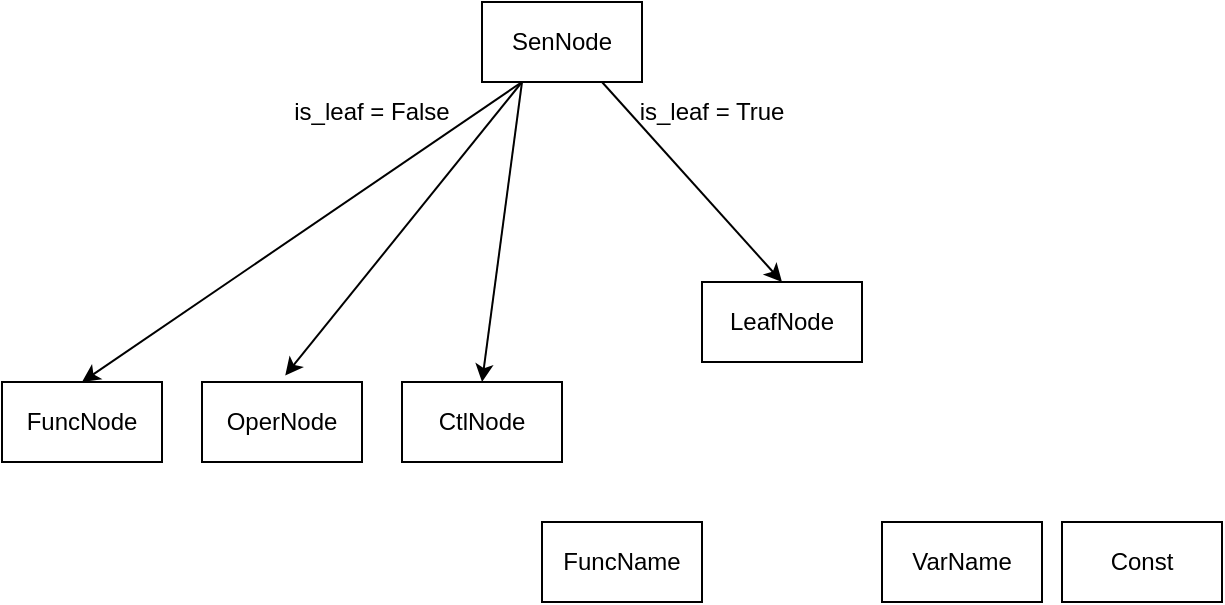 <mxfile version="21.2.8" type="device">
  <diagram name="第 1 页" id="lyBMwj2S9ce015SFmobW">
    <mxGraphModel dx="819" dy="482" grid="1" gridSize="10" guides="1" tooltips="1" connect="1" arrows="1" fold="1" page="1" pageScale="1" pageWidth="827" pageHeight="1169" math="0" shadow="0">
      <root>
        <mxCell id="0" />
        <mxCell id="1" parent="0" />
        <mxCell id="5b-Zpfnu2wC6w1r81WSX-1" value="SenNode" style="rounded=0;whiteSpace=wrap;html=1;" vertex="1" parent="1">
          <mxGeometry x="390" y="260" width="80" height="40" as="geometry" />
        </mxCell>
        <mxCell id="5b-Zpfnu2wC6w1r81WSX-2" value="LeafNode" style="rounded=0;whiteSpace=wrap;html=1;" vertex="1" parent="1">
          <mxGeometry x="500" y="400" width="80" height="40" as="geometry" />
        </mxCell>
        <mxCell id="5b-Zpfnu2wC6w1r81WSX-3" value="CtlNode" style="rounded=0;whiteSpace=wrap;html=1;" vertex="1" parent="1">
          <mxGeometry x="350" y="450" width="80" height="40" as="geometry" />
        </mxCell>
        <mxCell id="5b-Zpfnu2wC6w1r81WSX-4" value="" style="endArrow=classic;html=1;rounded=0;entryX=0.5;entryY=0;entryDx=0;entryDy=0;exitX=0.75;exitY=1;exitDx=0;exitDy=0;" edge="1" parent="1" source="5b-Zpfnu2wC6w1r81WSX-1" target="5b-Zpfnu2wC6w1r81WSX-2">
          <mxGeometry width="50" height="50" relative="1" as="geometry">
            <mxPoint x="480" y="420" as="sourcePoint" />
            <mxPoint x="530" y="370" as="targetPoint" />
          </mxGeometry>
        </mxCell>
        <mxCell id="5b-Zpfnu2wC6w1r81WSX-5" value="" style="endArrow=classic;html=1;rounded=0;entryX=0.5;entryY=0;entryDx=0;entryDy=0;exitX=0.25;exitY=1;exitDx=0;exitDy=0;" edge="1" parent="1" source="5b-Zpfnu2wC6w1r81WSX-1" target="5b-Zpfnu2wC6w1r81WSX-3">
          <mxGeometry width="50" height="50" relative="1" as="geometry">
            <mxPoint x="510" y="370" as="sourcePoint" />
            <mxPoint x="550" y="410" as="targetPoint" />
          </mxGeometry>
        </mxCell>
        <mxCell id="5b-Zpfnu2wC6w1r81WSX-7" value="OperNode" style="rounded=0;whiteSpace=wrap;html=1;" vertex="1" parent="1">
          <mxGeometry x="250" y="450" width="80" height="40" as="geometry" />
        </mxCell>
        <mxCell id="5b-Zpfnu2wC6w1r81WSX-8" value="FuncNode" style="rounded=0;whiteSpace=wrap;html=1;" vertex="1" parent="1">
          <mxGeometry x="150" y="450" width="80" height="40" as="geometry" />
        </mxCell>
        <mxCell id="5b-Zpfnu2wC6w1r81WSX-9" value="" style="endArrow=classic;html=1;rounded=0;entryX=0.52;entryY=-0.08;entryDx=0;entryDy=0;exitX=0.25;exitY=1;exitDx=0;exitDy=0;entryPerimeter=0;" edge="1" parent="1" source="5b-Zpfnu2wC6w1r81WSX-1" target="5b-Zpfnu2wC6w1r81WSX-7">
          <mxGeometry width="50" height="50" relative="1" as="geometry">
            <mxPoint x="470" y="370" as="sourcePoint" />
            <mxPoint x="400" y="460" as="targetPoint" />
          </mxGeometry>
        </mxCell>
        <mxCell id="5b-Zpfnu2wC6w1r81WSX-10" value="" style="endArrow=classic;html=1;rounded=0;entryX=0.5;entryY=0;entryDx=0;entryDy=0;" edge="1" parent="1" target="5b-Zpfnu2wC6w1r81WSX-8">
          <mxGeometry width="50" height="50" relative="1" as="geometry">
            <mxPoint x="410" y="300" as="sourcePoint" />
            <mxPoint x="410" y="470" as="targetPoint" />
          </mxGeometry>
        </mxCell>
        <mxCell id="5b-Zpfnu2wC6w1r81WSX-12" value="is_leaf = False" style="text;html=1;strokeColor=none;fillColor=none;align=center;verticalAlign=middle;whiteSpace=wrap;rounded=0;" vertex="1" parent="1">
          <mxGeometry x="290" y="300" width="90" height="30" as="geometry" />
        </mxCell>
        <mxCell id="5b-Zpfnu2wC6w1r81WSX-13" value="is_leaf = True" style="text;html=1;strokeColor=none;fillColor=none;align=center;verticalAlign=middle;whiteSpace=wrap;rounded=0;" vertex="1" parent="1">
          <mxGeometry x="460" y="300" width="90" height="30" as="geometry" />
        </mxCell>
        <mxCell id="5b-Zpfnu2wC6w1r81WSX-14" value="FuncName" style="rounded=0;whiteSpace=wrap;html=1;" vertex="1" parent="1">
          <mxGeometry x="420" y="520" width="80" height="40" as="geometry" />
        </mxCell>
        <mxCell id="5b-Zpfnu2wC6w1r81WSX-15" value="VarName" style="rounded=0;whiteSpace=wrap;html=1;" vertex="1" parent="1">
          <mxGeometry x="590" y="520" width="80" height="40" as="geometry" />
        </mxCell>
        <mxCell id="5b-Zpfnu2wC6w1r81WSX-16" value="Const" style="rounded=0;whiteSpace=wrap;html=1;" vertex="1" parent="1">
          <mxGeometry x="680" y="520" width="80" height="40" as="geometry" />
        </mxCell>
      </root>
    </mxGraphModel>
  </diagram>
</mxfile>
